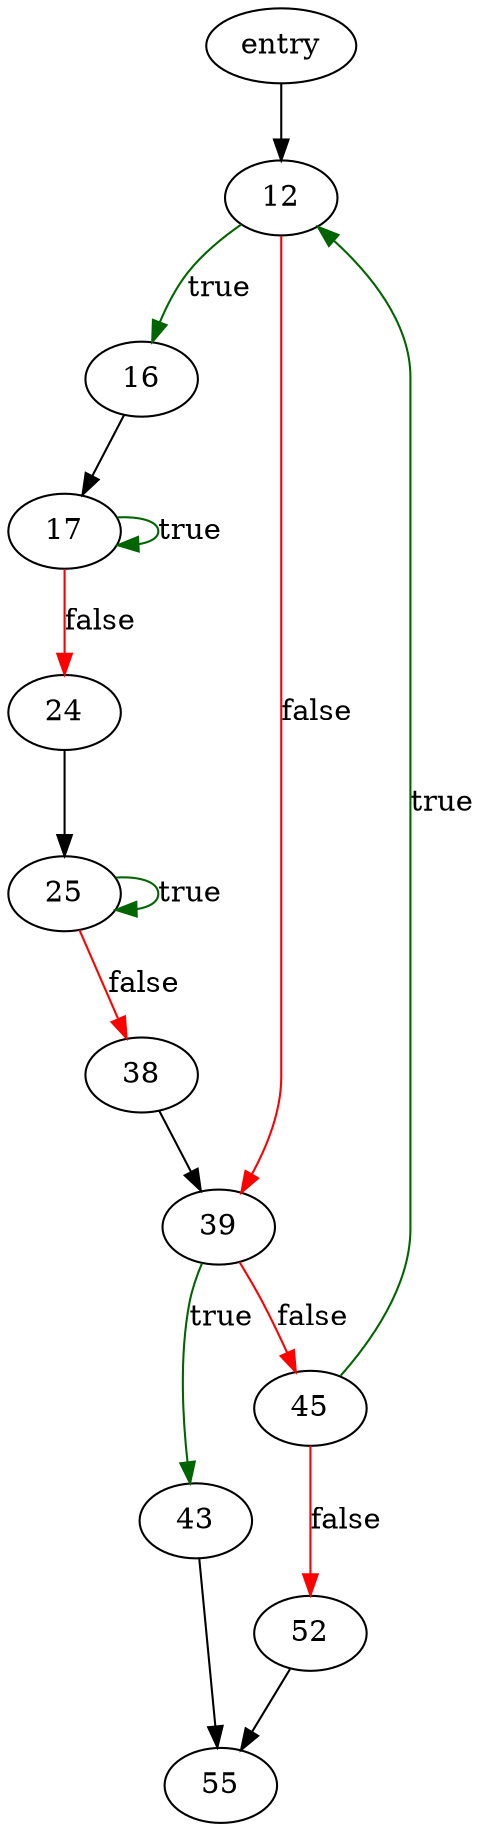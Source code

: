digraph "randint_genmax" {
	// Node definitions.
	2 [label=entry];
	12;
	16;
	17;
	24;
	25;
	38;
	39;
	43;
	45;
	52;
	55;

	// Edge definitions.
	2 -> 12;
	12 -> 16 [
		color=darkgreen
		label=true
	];
	12 -> 39 [
		color=red
		label=false
	];
	16 -> 17;
	17 -> 17 [
		color=darkgreen
		label=true
	];
	17 -> 24 [
		color=red
		label=false
	];
	24 -> 25;
	25 -> 25 [
		color=darkgreen
		label=true
	];
	25 -> 38 [
		color=red
		label=false
	];
	38 -> 39;
	39 -> 43 [
		color=darkgreen
		label=true
	];
	39 -> 45 [
		color=red
		label=false
	];
	43 -> 55;
	45 -> 12 [
		color=darkgreen
		label=true
	];
	45 -> 52 [
		color=red
		label=false
	];
	52 -> 55;
}